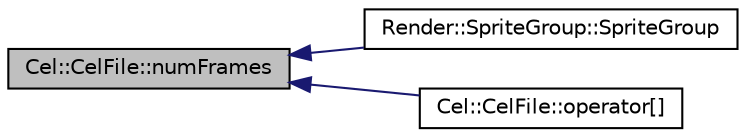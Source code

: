 digraph G
{
  edge [fontname="Helvetica",fontsize="10",labelfontname="Helvetica",labelfontsize="10"];
  node [fontname="Helvetica",fontsize="10",shape=record];
  rankdir="LR";
  Node1 [label="Cel::CelFile::numFrames",height=0.2,width=0.4,color="black", fillcolor="grey75", style="filled" fontcolor="black"];
  Node1 -> Node2 [dir="back",color="midnightblue",fontsize="10",style="solid",fontname="Helvetica"];
  Node2 [label="Render::SpriteGroup::SpriteGroup",height=0.2,width=0.4,color="black", fillcolor="white", style="filled",URL="$class_render_1_1_sprite_group.html#aed43edd9c6f4f124541483fc9c3f19f9"];
  Node1 -> Node3 [dir="back",color="midnightblue",fontsize="10",style="solid",fontname="Helvetica"];
  Node3 [label="Cel::CelFile::operator[]",height=0.2,width=0.4,color="black", fillcolor="white", style="filled",URL="$class_cel_1_1_cel_file.html#ae099624e5a4d904c244dda5e374beecb"];
}
